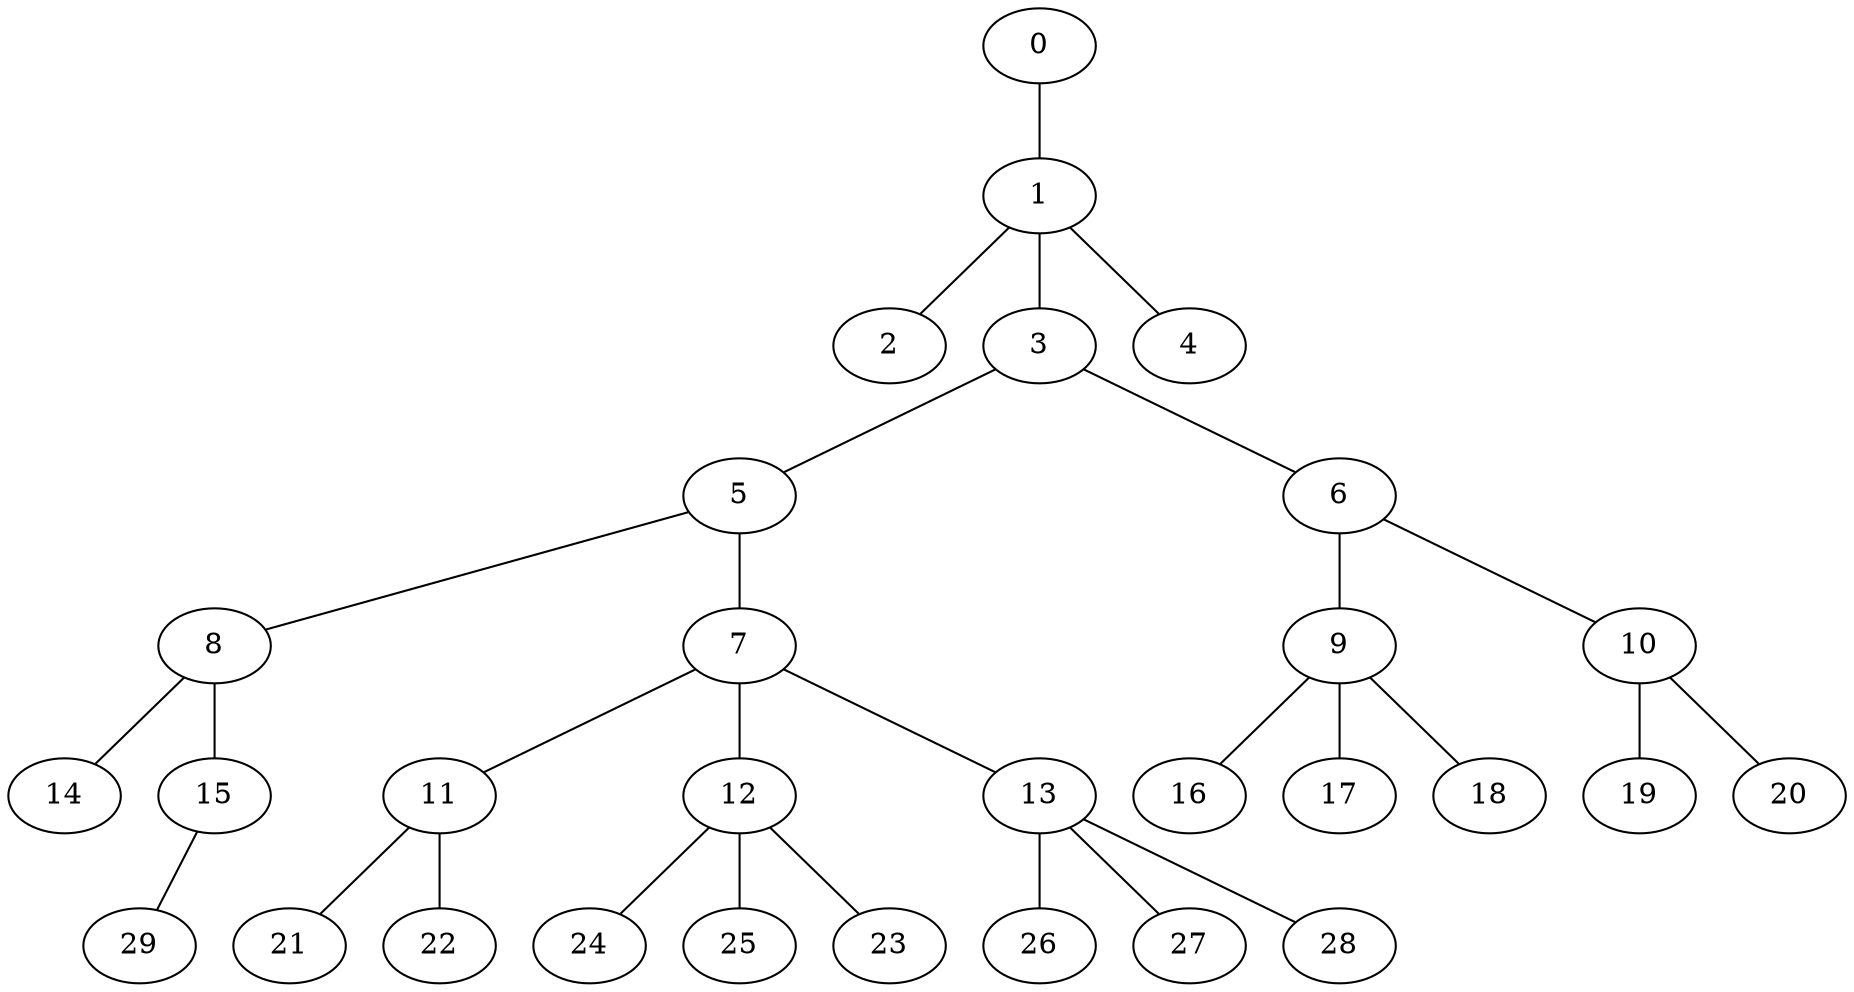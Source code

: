 
graph graphname {
    0 -- 1
1 -- 2
1 -- 3
1 -- 4
3 -- 5
3 -- 6
5 -- 8
5 -- 7
6 -- 9
6 -- 10
7 -- 11
7 -- 12
7 -- 13
8 -- 14
8 -- 15
9 -- 16
9 -- 17
9 -- 18
10 -- 19
10 -- 20
11 -- 21
11 -- 22
12 -- 24
12 -- 25
12 -- 23
13 -- 26
13 -- 27
13 -- 28
15 -- 29

}
